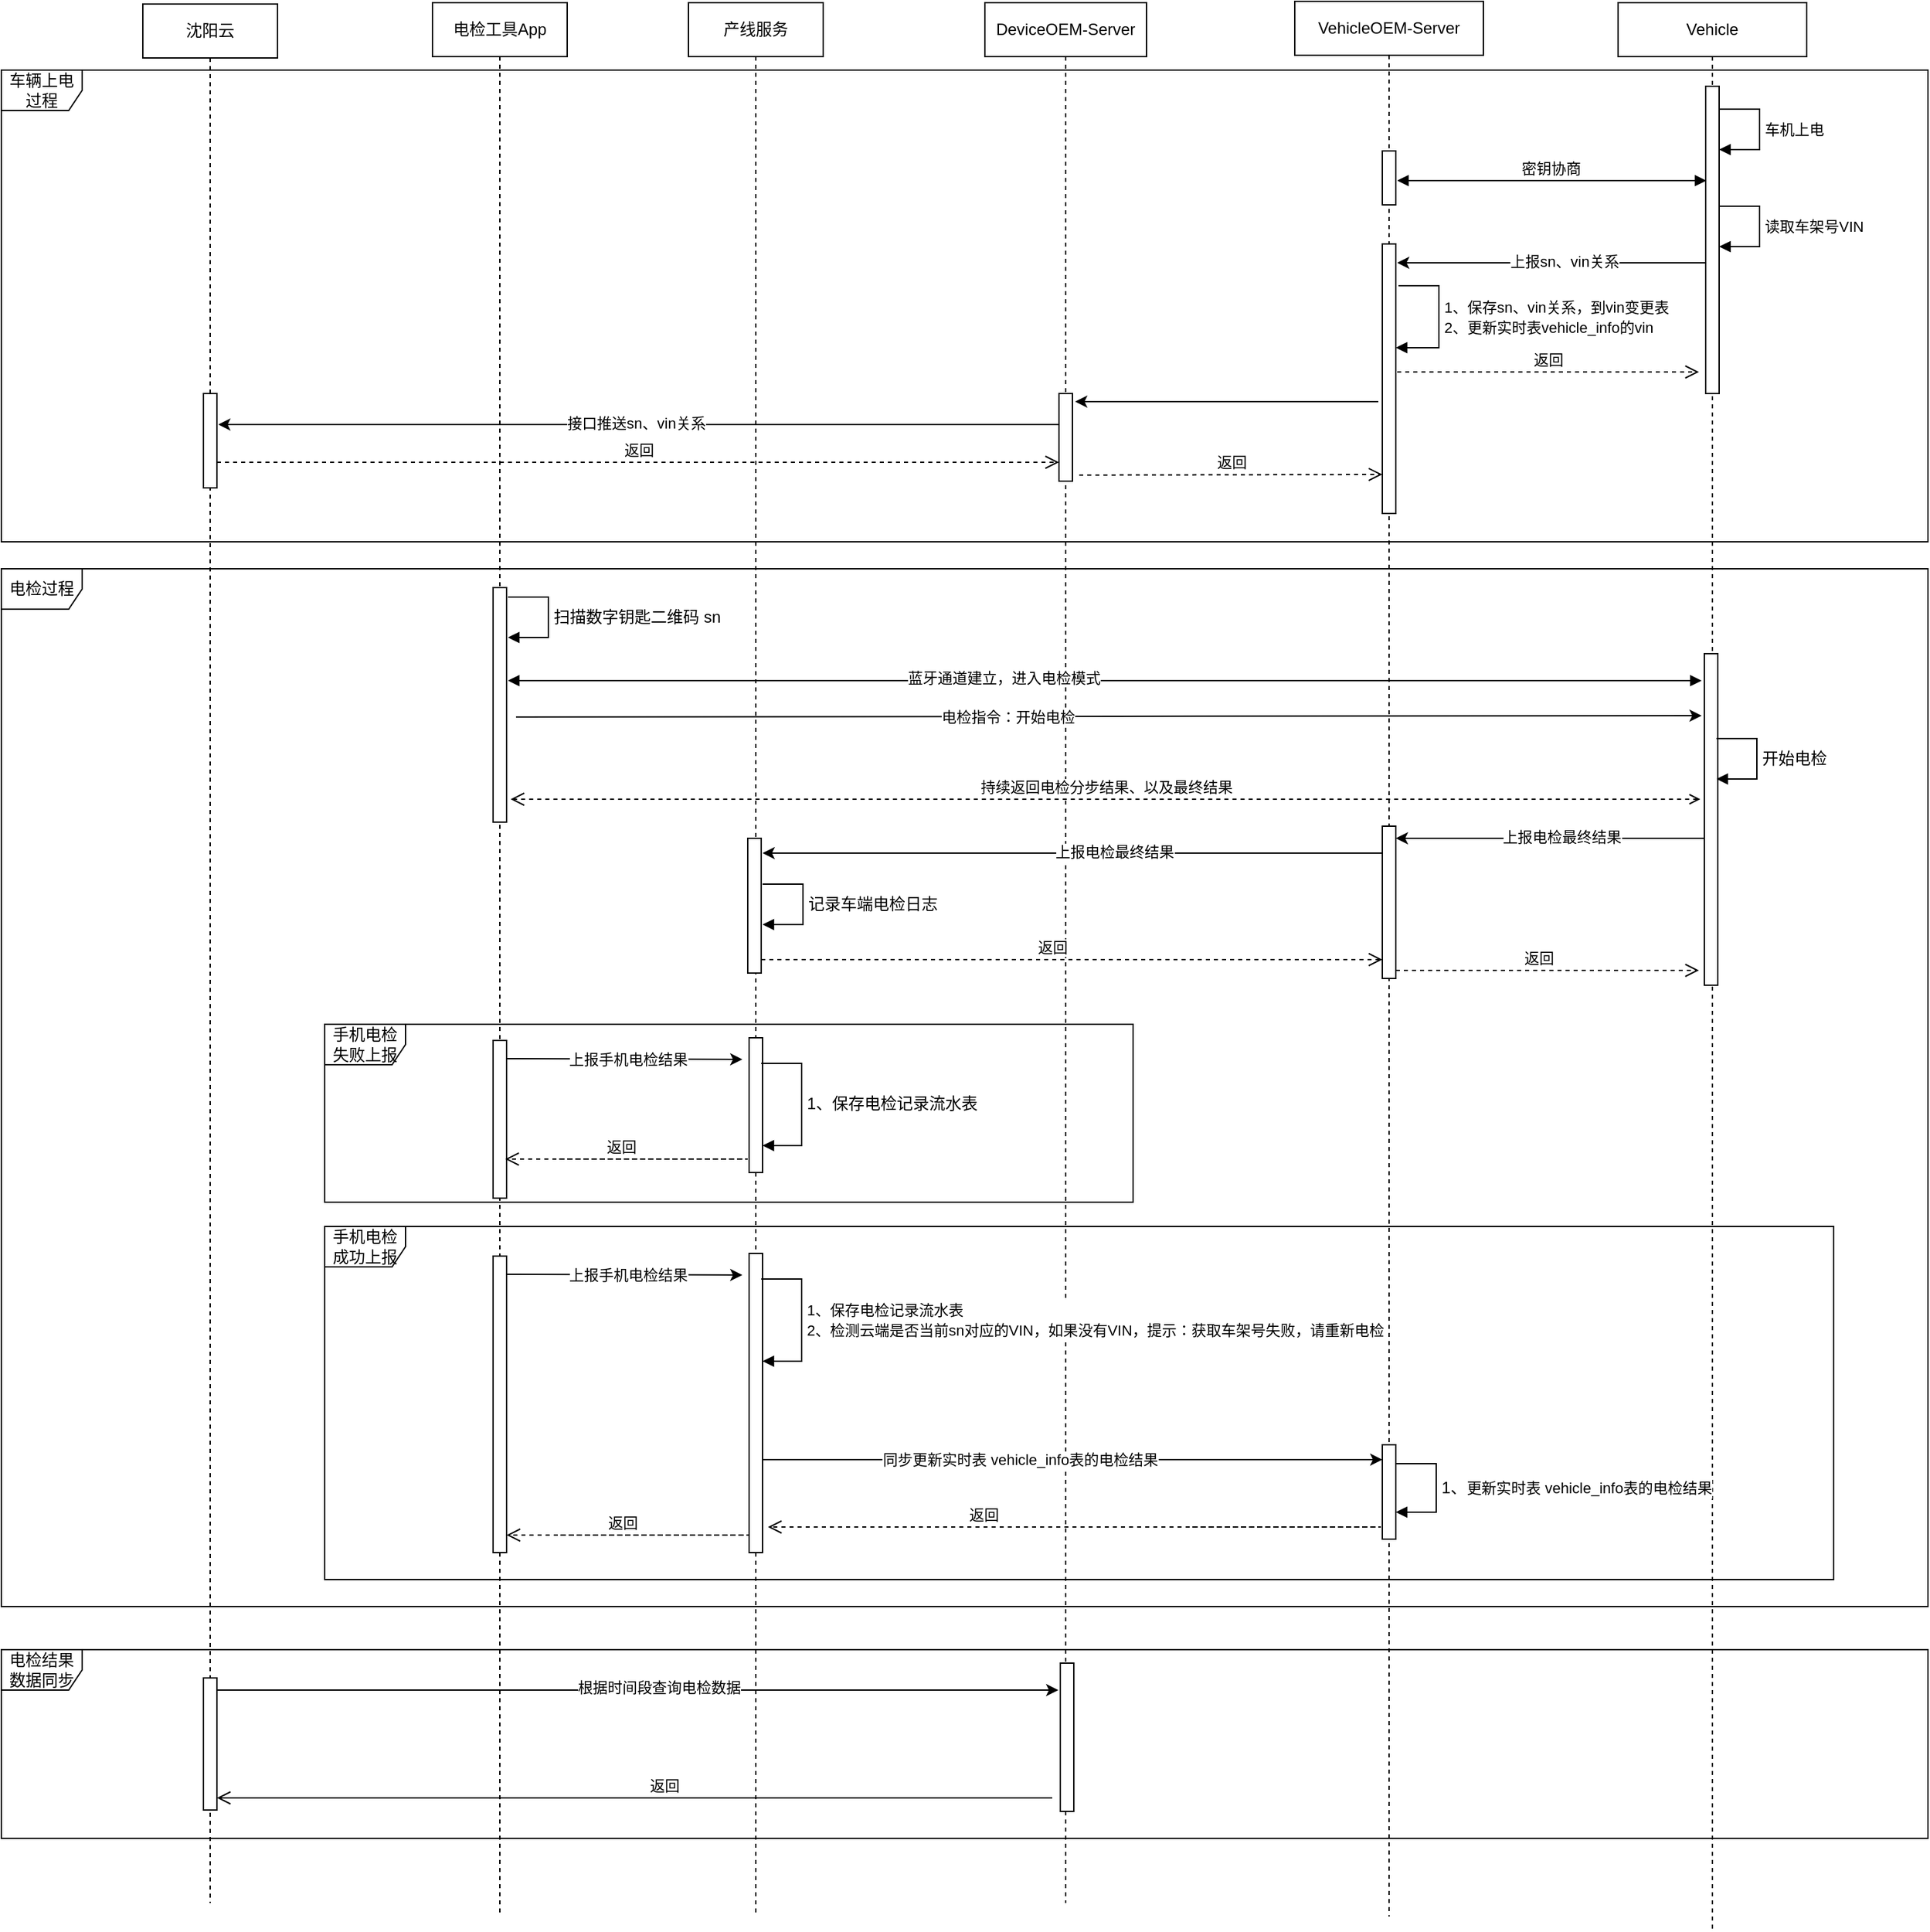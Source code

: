 <mxfile version="26.1.3">
  <diagram name="第 1 页" id="Y2cfiwyhvstEtxT1_A8s">
    <mxGraphModel dx="2555" dy="1036" grid="1" gridSize="10" guides="1" tooltips="1" connect="1" arrows="1" fold="1" page="1" pageScale="1" pageWidth="827" pageHeight="1169" math="0" shadow="0">
      <root>
        <mxCell id="0" />
        <mxCell id="1" parent="0" />
        <mxCell id="EPSpg4vrXXolNtLWQ77W-1" value="沈阳云" style="shape=umlLifeline;perimeter=lifelinePerimeter;whiteSpace=wrap;html=1;container=0;dropTarget=0;collapsible=0;recursiveResize=0;outlineConnect=0;portConstraint=eastwest;newEdgeStyle={&quot;edgeStyle&quot;:&quot;elbowEdgeStyle&quot;,&quot;elbow&quot;:&quot;vertical&quot;,&quot;curved&quot;:0,&quot;rounded&quot;:0};" parent="1" vertex="1">
          <mxGeometry x="-565" y="41" width="100" height="1409" as="geometry" />
        </mxCell>
        <mxCell id="fqpbMuoq7dwR4rhNb5Mh-19" value="返回" style="html=1;verticalAlign=bottom;endArrow=open;dashed=1;endSize=8;edgeStyle=elbowEdgeStyle;elbow=vertical;curved=0;rounded=0;" edge="1" parent="1">
          <mxGeometry x="0.463" relative="1" as="geometry">
            <mxPoint x="-101" y="1171" as="targetPoint" />
            <Array as="points">
              <mxPoint x="354" y="1171" />
            </Array>
            <mxPoint x="214" y="1171" as="sourcePoint" />
            <mxPoint as="offset" />
          </mxGeometry>
        </mxCell>
        <mxCell id="Os20RsgYe2a4jPq89aU4-20" value="Vehicle" style="shape=umlLifeline;perimeter=lifelinePerimeter;whiteSpace=wrap;html=1;container=0;dropTarget=0;collapsible=0;recursiveResize=0;outlineConnect=0;portConstraint=eastwest;newEdgeStyle={&quot;edgeStyle&quot;:&quot;elbowEdgeStyle&quot;,&quot;elbow&quot;:&quot;vertical&quot;,&quot;curved&quot;:0,&quot;rounded&quot;:0};" parent="1" vertex="1">
          <mxGeometry x="530" y="40" width="140" height="1430" as="geometry" />
        </mxCell>
        <mxCell id="Os20RsgYe2a4jPq89aU4-52" value="" style="html=1;points=[];perimeter=orthogonalPerimeter;outlineConnect=0;targetShapes=umlLifeline;portConstraint=eastwest;newEdgeStyle={&quot;edgeStyle&quot;:&quot;elbowEdgeStyle&quot;,&quot;elbow&quot;:&quot;vertical&quot;,&quot;curved&quot;:0,&quot;rounded&quot;:0};" parent="Os20RsgYe2a4jPq89aU4-20" vertex="1">
          <mxGeometry x="64" y="483" width="10" height="246" as="geometry" />
        </mxCell>
        <mxCell id="Os20RsgYe2a4jPq89aU4-1" value="电检工具App" style="shape=umlLifeline;perimeter=lifelinePerimeter;whiteSpace=wrap;html=1;container=0;dropTarget=0;collapsible=0;recursiveResize=0;outlineConnect=0;portConstraint=eastwest;newEdgeStyle={&quot;edgeStyle&quot;:&quot;elbowEdgeStyle&quot;,&quot;elbow&quot;:&quot;vertical&quot;,&quot;curved&quot;:0,&quot;rounded&quot;:0};" parent="1" vertex="1">
          <mxGeometry x="-350" y="40" width="100" height="1420" as="geometry" />
        </mxCell>
        <mxCell id="Os20RsgYe2a4jPq89aU4-3" value="" style="html=1;points=[];perimeter=orthogonalPerimeter;outlineConnect=0;targetShapes=umlLifeline;portConstraint=eastwest;newEdgeStyle={&quot;edgeStyle&quot;:&quot;elbowEdgeStyle&quot;,&quot;elbow&quot;:&quot;vertical&quot;,&quot;curved&quot;:0,&quot;rounded&quot;:0};" parent="Os20RsgYe2a4jPq89aU4-1" vertex="1">
          <mxGeometry x="45" y="434" width="10" height="174" as="geometry" />
        </mxCell>
        <mxCell id="EPSpg4vrXXolNtLWQ77W-13" value="" style="html=1;points=[];perimeter=orthogonalPerimeter;outlineConnect=0;targetShapes=umlLifeline;portConstraint=eastwest;newEdgeStyle={&quot;edgeStyle&quot;:&quot;elbowEdgeStyle&quot;,&quot;elbow&quot;:&quot;vertical&quot;,&quot;curved&quot;:0,&quot;rounded&quot;:0};" parent="Os20RsgYe2a4jPq89aU4-1" vertex="1">
          <mxGeometry x="45" y="770" width="10" height="117" as="geometry" />
        </mxCell>
        <mxCell id="Os20RsgYe2a4jPq89aU4-4" value="产线服务" style="shape=umlLifeline;perimeter=lifelinePerimeter;whiteSpace=wrap;html=1;container=0;dropTarget=0;collapsible=0;recursiveResize=0;outlineConnect=0;portConstraint=eastwest;newEdgeStyle={&quot;edgeStyle&quot;:&quot;elbowEdgeStyle&quot;,&quot;elbow&quot;:&quot;vertical&quot;,&quot;curved&quot;:0,&quot;rounded&quot;:0};" parent="1" vertex="1">
          <mxGeometry x="-160" y="40" width="100" height="1420" as="geometry" />
        </mxCell>
        <mxCell id="Os20RsgYe2a4jPq89aU4-56" value="" style="html=1;points=[];perimeter=orthogonalPerimeter;outlineConnect=0;targetShapes=umlLifeline;portConstraint=eastwest;newEdgeStyle={&quot;edgeStyle&quot;:&quot;elbowEdgeStyle&quot;,&quot;elbow&quot;:&quot;vertical&quot;,&quot;curved&quot;:0,&quot;rounded&quot;:0};" parent="Os20RsgYe2a4jPq89aU4-4" vertex="1">
          <mxGeometry x="45" y="768" width="10" height="100" as="geometry" />
        </mxCell>
        <mxCell id="Os20RsgYe2a4jPq89aU4-7" value="密钥协商" style="html=1;verticalAlign=bottom;endArrow=block;edgeStyle=elbowEdgeStyle;elbow=vertical;curved=0;rounded=0;startArrow=block;startFill=1;" parent="1" edge="1">
          <mxGeometry x="0.006" relative="1" as="geometry">
            <mxPoint x="595.5" y="172" as="sourcePoint" />
            <Array as="points" />
            <mxPoint x="366" y="172" as="targetPoint" />
            <mxPoint as="offset" />
          </mxGeometry>
        </mxCell>
        <mxCell id="Os20RsgYe2a4jPq89aU4-10" value="DeviceOEM-Server" style="shape=umlLifeline;perimeter=lifelinePerimeter;whiteSpace=wrap;html=1;container=0;dropTarget=0;collapsible=0;recursiveResize=0;outlineConnect=0;portConstraint=eastwest;newEdgeStyle={&quot;edgeStyle&quot;:&quot;elbowEdgeStyle&quot;,&quot;elbow&quot;:&quot;vertical&quot;,&quot;curved&quot;:0,&quot;rounded&quot;:0};" parent="1" vertex="1">
          <mxGeometry x="60" y="40" width="120" height="1410" as="geometry" />
        </mxCell>
        <mxCell id="Os20RsgYe2a4jPq89aU4-11" value="" style="html=1;points=[];perimeter=orthogonalPerimeter;outlineConnect=0;targetShapes=umlLifeline;portConstraint=eastwest;newEdgeStyle={&quot;edgeStyle&quot;:&quot;elbowEdgeStyle&quot;,&quot;elbow&quot;:&quot;vertical&quot;,&quot;curved&quot;:0,&quot;rounded&quot;:0};" parent="Os20RsgYe2a4jPq89aU4-10" vertex="1">
          <mxGeometry x="535" y="62" width="10" height="228" as="geometry" />
        </mxCell>
        <mxCell id="EPSpg4vrXXolNtLWQ77W-21" value="" style="html=1;points=[];perimeter=orthogonalPerimeter;outlineConnect=0;targetShapes=umlLifeline;portConstraint=eastwest;newEdgeStyle={&quot;edgeStyle&quot;:&quot;elbowEdgeStyle&quot;,&quot;elbow&quot;:&quot;vertical&quot;,&quot;curved&quot;:0,&quot;rounded&quot;:0};" parent="Os20RsgYe2a4jPq89aU4-10" vertex="1">
          <mxGeometry x="56" y="1232" width="10" height="110" as="geometry" />
        </mxCell>
        <mxCell id="Os20RsgYe2a4jPq89aU4-5" value="" style="html=1;points=[];perimeter=orthogonalPerimeter;outlineConnect=0;targetShapes=umlLifeline;portConstraint=eastwest;newEdgeStyle={&quot;edgeStyle&quot;:&quot;elbowEdgeStyle&quot;,&quot;elbow&quot;:&quot;vertical&quot;,&quot;curved&quot;:0,&quot;rounded&quot;:0};" parent="Os20RsgYe2a4jPq89aU4-10" vertex="1">
          <mxGeometry x="-580" y="290" width="10" height="70" as="geometry" />
        </mxCell>
        <mxCell id="Os20RsgYe2a4jPq89aU4-48" value="" style="endArrow=classic;html=1;rounded=0;" parent="Os20RsgYe2a4jPq89aU4-10" source="EPSpg4vrXXolNtLWQ77W-9" edge="1">
          <mxGeometry width="50" height="50" relative="1" as="geometry">
            <mxPoint x="95.5" y="313" as="sourcePoint" />
            <mxPoint x="-569" y="313" as="targetPoint" />
          </mxGeometry>
        </mxCell>
        <mxCell id="Os20RsgYe2a4jPq89aU4-49" value="接口推送sn、vin关系" style="edgeLabel;html=1;align=center;verticalAlign=middle;resizable=0;points=[];" parent="Os20RsgYe2a4jPq89aU4-48" vertex="1" connectable="0">
          <mxGeometry x="-0.17" y="2" relative="1" as="geometry">
            <mxPoint x="-55" y="-3" as="offset" />
          </mxGeometry>
        </mxCell>
        <mxCell id="EPSpg4vrXXolNtLWQ77W-9" value="" style="html=1;points=[];perimeter=orthogonalPerimeter;outlineConnect=0;targetShapes=umlLifeline;portConstraint=eastwest;newEdgeStyle={&quot;edgeStyle&quot;:&quot;elbowEdgeStyle&quot;,&quot;elbow&quot;:&quot;vertical&quot;,&quot;curved&quot;:0,&quot;rounded&quot;:0};" parent="Os20RsgYe2a4jPq89aU4-10" vertex="1">
          <mxGeometry x="55" y="290" width="10" height="65" as="geometry" />
        </mxCell>
        <mxCell id="EPSpg4vrXXolNtLWQ77W-10" value="" style="endArrow=classic;html=1;rounded=0;entryX=1.5;entryY=0.226;entryDx=0;entryDy=0;entryPerimeter=0;" parent="Os20RsgYe2a4jPq89aU4-10" edge="1">
          <mxGeometry width="50" height="50" relative="1" as="geometry">
            <mxPoint x="292" y="296" as="sourcePoint" />
            <mxPoint x="67" y="296" as="targetPoint" />
          </mxGeometry>
        </mxCell>
        <mxCell id="EPSpg4vrXXolNtLWQ77W-12" value="返回" style="html=1;verticalAlign=bottom;endArrow=open;dashed=1;endSize=8;edgeStyle=elbowEdgeStyle;elbow=vertical;curved=0;rounded=0;" parent="Os20RsgYe2a4jPq89aU4-10" edge="1">
          <mxGeometry relative="1" as="geometry">
            <mxPoint x="295" y="350" as="targetPoint" />
            <Array as="points">
              <mxPoint x="398" y="350" />
            </Array>
            <mxPoint x="70" y="350.5" as="sourcePoint" />
          </mxGeometry>
        </mxCell>
        <mxCell id="Os20RsgYe2a4jPq89aU4-9" value="返回" style="html=1;verticalAlign=bottom;endArrow=open;dashed=1;endSize=8;edgeStyle=elbowEdgeStyle;elbow=vertical;curved=0;rounded=0;" parent="Os20RsgYe2a4jPq89aU4-10" source="Os20RsgYe2a4jPq89aU4-5" edge="1">
          <mxGeometry relative="1" as="geometry">
            <mxPoint x="55" y="341" as="targetPoint" />
            <Array as="points">
              <mxPoint x="-510" y="341" />
            </Array>
            <mxPoint x="-600" y="341" as="sourcePoint" />
          </mxGeometry>
        </mxCell>
        <mxCell id="Os20RsgYe2a4jPq89aU4-17" value="VehicleOEM-Server" style="shape=umlLifeline;perimeter=lifelinePerimeter;whiteSpace=wrap;html=1;container=0;dropTarget=0;collapsible=0;recursiveResize=0;outlineConnect=0;portConstraint=eastwest;newEdgeStyle={&quot;edgeStyle&quot;:&quot;elbowEdgeStyle&quot;,&quot;elbow&quot;:&quot;vertical&quot;,&quot;curved&quot;:0,&quot;rounded&quot;:0};" parent="1" vertex="1">
          <mxGeometry x="290" y="39" width="140" height="1421" as="geometry" />
        </mxCell>
        <mxCell id="Os20RsgYe2a4jPq89aU4-41" value="" style="html=1;points=[];perimeter=orthogonalPerimeter;outlineConnect=0;targetShapes=umlLifeline;portConstraint=eastwest;newEdgeStyle={&quot;edgeStyle&quot;:&quot;elbowEdgeStyle&quot;,&quot;elbow&quot;:&quot;vertical&quot;,&quot;curved&quot;:0,&quot;rounded&quot;:0};" parent="Os20RsgYe2a4jPq89aU4-17" vertex="1">
          <mxGeometry x="65" y="111" width="10" height="40" as="geometry" />
        </mxCell>
        <mxCell id="Os20RsgYe2a4jPq89aU4-43" value="" style="html=1;points=[];perimeter=orthogonalPerimeter;outlineConnect=0;targetShapes=umlLifeline;portConstraint=eastwest;newEdgeStyle={&quot;edgeStyle&quot;:&quot;elbowEdgeStyle&quot;,&quot;elbow&quot;:&quot;vertical&quot;,&quot;curved&quot;:0,&quot;rounded&quot;:0};" parent="Os20RsgYe2a4jPq89aU4-17" vertex="1">
          <mxGeometry x="65" y="180" width="10" height="200" as="geometry" />
        </mxCell>
        <mxCell id="Os20RsgYe2a4jPq89aU4-30" value="扫描数字钥匙二维码 sn" style="html=1;align=left;spacingLeft=2;endArrow=block;rounded=0;edgeStyle=orthogonalEdgeStyle;curved=0;rounded=0;fontFamily=Helvetica;fontSize=12;fontColor=default;" parent="1" edge="1">
          <mxGeometry relative="1" as="geometry">
            <mxPoint x="-294" y="481" as="sourcePoint" />
            <Array as="points">
              <mxPoint x="-264" y="481" />
              <mxPoint x="-264" y="511" />
            </Array>
            <mxPoint x="-294" y="511" as="targetPoint" />
            <mxPoint as="offset" />
          </mxGeometry>
        </mxCell>
        <mxCell id="Os20RsgYe2a4jPq89aU4-32" value="" style="endArrow=block;html=1;rounded=0;startArrow=block;startFill=1;endFill=1;" parent="1" edge="1">
          <mxGeometry width="50" height="50" relative="1" as="geometry">
            <mxPoint x="-294" y="543" as="sourcePoint" />
            <mxPoint x="592" y="543" as="targetPoint" />
          </mxGeometry>
        </mxCell>
        <mxCell id="Os20RsgYe2a4jPq89aU4-33" value="蓝牙通道建立，进入电检模式" style="edgeLabel;html=1;align=center;verticalAlign=middle;resizable=0;points=[];" parent="Os20RsgYe2a4jPq89aU4-32" vertex="1" connectable="0">
          <mxGeometry x="-0.17" y="2" relative="1" as="geometry">
            <mxPoint as="offset" />
          </mxGeometry>
        </mxCell>
        <mxCell id="Os20RsgYe2a4jPq89aU4-23" value="&lt;font style=&quot;font-size: 11px;&quot;&gt;车机上电&lt;/font&gt;" style="html=1;align=left;spacingLeft=2;endArrow=block;rounded=0;edgeStyle=orthogonalEdgeStyle;curved=0;rounded=0;fontFamily=Helvetica;fontSize=12;fontColor=default;" parent="1" edge="1">
          <mxGeometry relative="1" as="geometry">
            <mxPoint x="605" y="119" as="sourcePoint" />
            <Array as="points">
              <mxPoint x="635" y="119" />
              <mxPoint x="635" y="149" />
            </Array>
            <mxPoint x="605" y="149" as="targetPoint" />
            <mxPoint as="offset" />
          </mxGeometry>
        </mxCell>
        <mxCell id="Os20RsgYe2a4jPq89aU4-42" value="&lt;font style=&quot;font-size: 11px;&quot;&gt;读取车架号VIN&lt;/font&gt;" style="html=1;align=left;spacingLeft=2;endArrow=block;rounded=0;edgeStyle=orthogonalEdgeStyle;curved=0;rounded=0;fontFamily=Helvetica;fontSize=12;fontColor=default;" parent="1" edge="1">
          <mxGeometry relative="1" as="geometry">
            <mxPoint x="605" y="191" as="sourcePoint" />
            <Array as="points">
              <mxPoint x="635" y="191" />
              <mxPoint x="635" y="221" />
            </Array>
            <mxPoint x="605" y="221" as="targetPoint" />
          </mxGeometry>
        </mxCell>
        <mxCell id="Os20RsgYe2a4jPq89aU4-44" value="" style="endArrow=classic;html=1;rounded=0;" parent="1" edge="1">
          <mxGeometry width="50" height="50" relative="1" as="geometry">
            <mxPoint x="595.5" y="233" as="sourcePoint" />
            <mxPoint x="366" y="233" as="targetPoint" />
          </mxGeometry>
        </mxCell>
        <mxCell id="Os20RsgYe2a4jPq89aU4-45" value="上报sn、vin关系" style="edgeLabel;html=1;align=center;verticalAlign=middle;resizable=0;points=[];" parent="Os20RsgYe2a4jPq89aU4-44" vertex="1" connectable="0">
          <mxGeometry x="-0.17" y="2" relative="1" as="geometry">
            <mxPoint x="-11" y="-3" as="offset" />
          </mxGeometry>
        </mxCell>
        <mxCell id="Os20RsgYe2a4jPq89aU4-46" value="&lt;font style=&quot;font-size: 11px;&quot;&gt;1、保存sn、vin关系，到vin变更表&lt;br&gt;2、更新实时表vehicle_info的vin&lt;/font&gt;" style="html=1;align=left;spacingLeft=2;endArrow=block;rounded=0;edgeStyle=orthogonalEdgeStyle;curved=0;rounded=0;fontFamily=Helvetica;fontSize=12;fontColor=default;" parent="1" edge="1">
          <mxGeometry relative="1" as="geometry">
            <mxPoint x="370" y="250" as="sourcePoint" />
            <Array as="points">
              <mxPoint x="367" y="250" />
              <mxPoint x="397" y="250" />
              <mxPoint x="397" y="296" />
            </Array>
            <mxPoint x="365" y="296" as="targetPoint" />
          </mxGeometry>
        </mxCell>
        <mxCell id="Os20RsgYe2a4jPq89aU4-51" value="返回" style="html=1;verticalAlign=bottom;endArrow=open;dashed=1;endSize=8;edgeStyle=elbowEdgeStyle;elbow=vertical;curved=0;rounded=0;" parent="1" edge="1">
          <mxGeometry relative="1" as="geometry">
            <mxPoint x="590" y="314" as="targetPoint" />
            <Array as="points">
              <mxPoint x="456" y="314" />
            </Array>
            <mxPoint x="366" y="314" as="sourcePoint" />
          </mxGeometry>
        </mxCell>
        <mxCell id="Os20RsgYe2a4jPq89aU4-13" value="" style="endArrow=classic;html=1;rounded=0;" parent="1" edge="1">
          <mxGeometry width="50" height="50" relative="1" as="geometry">
            <mxPoint x="-288" y="570" as="sourcePoint" />
            <mxPoint x="592" y="569" as="targetPoint" />
          </mxGeometry>
        </mxCell>
        <mxCell id="Os20RsgYe2a4jPq89aU4-14" value="电检指令：开始电检" style="edgeLabel;html=1;align=center;verticalAlign=middle;resizable=0;points=[];" parent="Os20RsgYe2a4jPq89aU4-13" vertex="1" connectable="0">
          <mxGeometry x="-0.17" y="2" relative="1" as="geometry">
            <mxPoint y="2" as="offset" />
          </mxGeometry>
        </mxCell>
        <mxCell id="Os20RsgYe2a4jPq89aU4-16" value="开始电检" style="html=1;align=left;spacingLeft=2;endArrow=block;rounded=0;edgeStyle=orthogonalEdgeStyle;curved=0;rounded=0;fontFamily=Helvetica;fontSize=12;fontColor=default;" parent="1" edge="1">
          <mxGeometry relative="1" as="geometry">
            <mxPoint x="603" y="586" as="sourcePoint" />
            <Array as="points">
              <mxPoint x="633" y="586" />
              <mxPoint x="633" y="616" />
            </Array>
            <mxPoint x="603" y="616" as="targetPoint" />
          </mxGeometry>
        </mxCell>
        <mxCell id="Os20RsgYe2a4jPq89aU4-15" value="持续返回电检分步结果、以及最终结果" style="html=1;verticalAlign=bottom;endArrow=open;endSize=8;edgeStyle=elbowEdgeStyle;elbow=vertical;curved=0;rounded=0;startArrow=open;startFill=0;dashed=1;" parent="1" edge="1">
          <mxGeometry x="-0.0" relative="1" as="geometry">
            <mxPoint x="-292" y="631" as="targetPoint" />
            <Array as="points" />
            <mxPoint x="591" y="631" as="sourcePoint" />
            <mxPoint as="offset" />
          </mxGeometry>
        </mxCell>
        <mxCell id="Os20RsgYe2a4jPq89aU4-54" value="" style="endArrow=classic;html=1;rounded=0;" parent="1" edge="1">
          <mxGeometry width="50" height="50" relative="1" as="geometry">
            <mxPoint x="-295" y="823.5" as="sourcePoint" />
            <mxPoint x="-120" y="824" as="targetPoint" />
          </mxGeometry>
        </mxCell>
        <mxCell id="Os20RsgYe2a4jPq89aU4-55" value="上报手机电检结果" style="edgeLabel;html=1;align=center;verticalAlign=middle;resizable=0;points=[];" parent="Os20RsgYe2a4jPq89aU4-54" vertex="1" connectable="0">
          <mxGeometry x="-0.17" y="2" relative="1" as="geometry">
            <mxPoint x="17" y="2" as="offset" />
          </mxGeometry>
        </mxCell>
        <mxCell id="Os20RsgYe2a4jPq89aU4-57" value="" style="endArrow=classic;html=1;rounded=0;entryX=1.1;entryY=0.2;entryDx=0;entryDy=0;entryPerimeter=0;" parent="1" edge="1">
          <mxGeometry width="50" height="50" relative="1" as="geometry">
            <mxPoint x="360" y="671" as="sourcePoint" />
            <mxPoint x="-105.0" y="671" as="targetPoint" />
          </mxGeometry>
        </mxCell>
        <mxCell id="Os20RsgYe2a4jPq89aU4-58" value="上报电检最终结果" style="edgeLabel;html=1;align=center;verticalAlign=middle;resizable=0;points=[];" parent="Os20RsgYe2a4jPq89aU4-57" vertex="1" connectable="0">
          <mxGeometry x="-0.17" y="2" relative="1" as="geometry">
            <mxPoint x="-11" y="-3" as="offset" />
          </mxGeometry>
        </mxCell>
        <mxCell id="Os20RsgYe2a4jPq89aU4-59" value="" style="html=1;points=[];perimeter=orthogonalPerimeter;outlineConnect=0;targetShapes=umlLifeline;portConstraint=eastwest;newEdgeStyle={&quot;edgeStyle&quot;:&quot;elbowEdgeStyle&quot;,&quot;elbow&quot;:&quot;vertical&quot;,&quot;curved&quot;:0,&quot;rounded&quot;:0};" parent="1" vertex="1">
          <mxGeometry x="-116" y="660" width="10" height="100" as="geometry" />
        </mxCell>
        <mxCell id="Os20RsgYe2a4jPq89aU4-60" value="记录车端电检日志" style="html=1;align=left;spacingLeft=2;endArrow=block;rounded=0;edgeStyle=orthogonalEdgeStyle;curved=0;rounded=0;fontFamily=Helvetica;fontSize=12;fontColor=default;" parent="1" edge="1">
          <mxGeometry relative="1" as="geometry">
            <mxPoint x="-105" y="694" as="sourcePoint" />
            <Array as="points">
              <mxPoint x="-75" y="694" />
              <mxPoint x="-75" y="724" />
            </Array>
            <mxPoint x="-105" y="724" as="targetPoint" />
          </mxGeometry>
        </mxCell>
        <mxCell id="Os20RsgYe2a4jPq89aU4-61" value="返回" style="html=1;verticalAlign=bottom;endArrow=open;dashed=1;endSize=8;edgeStyle=elbowEdgeStyle;elbow=vertical;curved=0;rounded=0;" parent="1" source="Os20RsgYe2a4jPq89aU4-59" target="EPSpg4vrXXolNtLWQ77W-14" edge="1">
          <mxGeometry x="-0.064" relative="1" as="geometry">
            <mxPoint x="340" y="750" as="targetPoint" />
            <Array as="points">
              <mxPoint x="230" y="750" />
            </Array>
            <mxPoint x="367" y="750" as="sourcePoint" />
            <mxPoint as="offset" />
          </mxGeometry>
        </mxCell>
        <mxCell id="Os20RsgYe2a4jPq89aU4-62" value="返回" style="html=1;verticalAlign=bottom;endArrow=open;dashed=1;endSize=8;edgeStyle=elbowEdgeStyle;elbow=vertical;curved=0;rounded=0;" parent="1" edge="1">
          <mxGeometry x="0.463" relative="1" as="geometry">
            <mxPoint x="-296" y="898" as="targetPoint" />
            <Array as="points">
              <mxPoint x="-116" y="898" />
            </Array>
            <mxPoint x="-256" y="898" as="sourcePoint" />
            <mxPoint as="offset" />
          </mxGeometry>
        </mxCell>
        <mxCell id="Os20RsgYe2a4jPq89aU4-68" value="电检过程" style="shape=umlFrame;whiteSpace=wrap;html=1;pointerEvents=0;sketch=0;strokeColor=default;align=center;verticalAlign=middle;fontFamily=Helvetica;fontSize=12;fontColor=default;fillColor=default;" parent="1" vertex="1">
          <mxGeometry x="-670" y="460" width="1430" height="770" as="geometry" />
        </mxCell>
        <mxCell id="Os20RsgYe2a4jPq89aU4-69" value="车辆上电过程" style="shape=umlFrame;whiteSpace=wrap;html=1;pointerEvents=0;sketch=0;strokeColor=default;align=center;verticalAlign=middle;fontFamily=Helvetica;fontSize=12;fontColor=default;fillColor=default;" parent="1" vertex="1">
          <mxGeometry x="-670" y="90" width="1430" height="350" as="geometry" />
        </mxCell>
        <mxCell id="EPSpg4vrXXolNtLWQ77W-14" value="" style="html=1;points=[];perimeter=orthogonalPerimeter;outlineConnect=0;targetShapes=umlLifeline;portConstraint=eastwest;newEdgeStyle={&quot;edgeStyle&quot;:&quot;elbowEdgeStyle&quot;,&quot;elbow&quot;:&quot;vertical&quot;,&quot;curved&quot;:0,&quot;rounded&quot;:0};" parent="1" vertex="1">
          <mxGeometry x="355" y="651" width="10" height="113" as="geometry" />
        </mxCell>
        <mxCell id="EPSpg4vrXXolNtLWQ77W-15" value="" style="endArrow=classic;html=1;rounded=0;entryX=1.1;entryY=0.2;entryDx=0;entryDy=0;entryPerimeter=0;" parent="1" edge="1">
          <mxGeometry width="50" height="50" relative="1" as="geometry">
            <mxPoint x="594" y="660" as="sourcePoint" />
            <mxPoint x="365" y="660" as="targetPoint" />
          </mxGeometry>
        </mxCell>
        <mxCell id="EPSpg4vrXXolNtLWQ77W-16" value="上报电检最终结果" style="edgeLabel;html=1;align=center;verticalAlign=middle;resizable=0;points=[];" parent="EPSpg4vrXXolNtLWQ77W-15" vertex="1" connectable="0">
          <mxGeometry x="-0.17" y="2" relative="1" as="geometry">
            <mxPoint x="-11" y="-3" as="offset" />
          </mxGeometry>
        </mxCell>
        <mxCell id="EPSpg4vrXXolNtLWQ77W-17" value="返回" style="html=1;verticalAlign=bottom;endArrow=open;dashed=1;endSize=8;edgeStyle=elbowEdgeStyle;elbow=vertical;curved=0;rounded=0;" parent="1" edge="1" source="EPSpg4vrXXolNtLWQ77W-14">
          <mxGeometry x="-0.064" relative="1" as="geometry">
            <mxPoint x="590" y="758" as="targetPoint" />
            <Array as="points">
              <mxPoint x="490" y="758" />
            </Array>
            <mxPoint x="380" y="758" as="sourcePoint" />
            <mxPoint as="offset" />
          </mxGeometry>
        </mxCell>
        <mxCell id="EPSpg4vrXXolNtLWQ77W-19" value="" style="endArrow=classic;html=1;rounded=0;" parent="1" edge="1">
          <mxGeometry width="50" height="50" relative="1" as="geometry">
            <mxPoint x="-510" y="1292" as="sourcePoint" />
            <mxPoint x="114.5" y="1292" as="targetPoint" />
          </mxGeometry>
        </mxCell>
        <mxCell id="EPSpg4vrXXolNtLWQ77W-20" value="&lt;span style=&quot;text-align: left;&quot;&gt;&lt;font&gt;根据时间段查询电检数据&lt;/font&gt;&lt;/span&gt;" style="edgeLabel;html=1;align=center;verticalAlign=middle;resizable=0;points=[];" parent="EPSpg4vrXXolNtLWQ77W-19" vertex="1" connectable="0">
          <mxGeometry x="-0.17" y="2" relative="1" as="geometry">
            <mxPoint x="69" as="offset" />
          </mxGeometry>
        </mxCell>
        <mxCell id="EPSpg4vrXXolNtLWQ77W-25" value="返回" style="html=1;verticalAlign=bottom;endArrow=open;dashed=1;endSize=8;edgeStyle=elbowEdgeStyle;elbow=vertical;curved=0;rounded=0;" parent="1" edge="1">
          <mxGeometry x="0.463" relative="1" as="geometry">
            <mxPoint x="-510" y="1372" as="targetPoint" />
            <Array as="points">
              <mxPoint x="110" y="1372" />
            </Array>
            <mxPoint x="-505" y="1372" as="sourcePoint" />
            <mxPoint as="offset" />
          </mxGeometry>
        </mxCell>
        <mxCell id="EPSpg4vrXXolNtLWQ77W-26" value="电检结果数据同步" style="shape=umlFrame;whiteSpace=wrap;html=1;pointerEvents=0;sketch=0;strokeColor=default;align=center;verticalAlign=middle;fontFamily=Helvetica;fontSize=12;fontColor=default;fillColor=default;" parent="1" vertex="1">
          <mxGeometry x="-670" y="1262" width="1430" height="140" as="geometry" />
        </mxCell>
        <mxCell id="fqpbMuoq7dwR4rhNb5Mh-3" value="1、保存电检记录流水表" style="html=1;align=left;spacingLeft=2;endArrow=block;rounded=0;edgeStyle=orthogonalEdgeStyle;curved=0;rounded=0;fontFamily=Helvetica;fontSize=12;fontColor=default;" edge="1" parent="1" target="Os20RsgYe2a4jPq89aU4-56">
          <mxGeometry relative="1" as="geometry">
            <mxPoint x="-106" y="827" as="sourcePoint" />
            <Array as="points">
              <mxPoint x="-76" y="827" />
              <mxPoint x="-76" y="888" />
            </Array>
            <mxPoint x="-106" y="857" as="targetPoint" />
            <mxPoint as="offset" />
          </mxGeometry>
        </mxCell>
        <mxCell id="fqpbMuoq7dwR4rhNb5Mh-6" value="手机电检失败上报" style="shape=umlFrame;whiteSpace=wrap;html=1;pointerEvents=0;sketch=0;strokeColor=default;align=center;verticalAlign=middle;fontFamily=Helvetica;fontSize=12;fontColor=default;fillColor=default;" vertex="1" parent="1">
          <mxGeometry x="-430" y="798" width="600" height="132" as="geometry" />
        </mxCell>
        <mxCell id="fqpbMuoq7dwR4rhNb5Mh-7" value="" style="html=1;points=[];perimeter=orthogonalPerimeter;outlineConnect=0;targetShapes=umlLifeline;portConstraint=eastwest;newEdgeStyle={&quot;edgeStyle&quot;:&quot;elbowEdgeStyle&quot;,&quot;elbow&quot;:&quot;vertical&quot;,&quot;curved&quot;:0,&quot;rounded&quot;:0};" vertex="1" parent="1">
          <mxGeometry x="-305" y="970" width="10" height="220" as="geometry" />
        </mxCell>
        <mxCell id="fqpbMuoq7dwR4rhNb5Mh-8" value="" style="html=1;points=[];perimeter=orthogonalPerimeter;outlineConnect=0;targetShapes=umlLifeline;portConstraint=eastwest;newEdgeStyle={&quot;edgeStyle&quot;:&quot;elbowEdgeStyle&quot;,&quot;elbow&quot;:&quot;vertical&quot;,&quot;curved&quot;:0,&quot;rounded&quot;:0};" vertex="1" parent="1">
          <mxGeometry x="-115" y="968" width="10" height="222" as="geometry" />
        </mxCell>
        <mxCell id="fqpbMuoq7dwR4rhNb5Mh-9" value="" style="endArrow=classic;html=1;rounded=0;" edge="1" parent="1">
          <mxGeometry width="50" height="50" relative="1" as="geometry">
            <mxPoint x="-295" y="983.5" as="sourcePoint" />
            <mxPoint x="-120" y="984" as="targetPoint" />
          </mxGeometry>
        </mxCell>
        <mxCell id="fqpbMuoq7dwR4rhNb5Mh-10" value="上报手机电检结果" style="edgeLabel;html=1;align=center;verticalAlign=middle;resizable=0;points=[];" vertex="1" connectable="0" parent="fqpbMuoq7dwR4rhNb5Mh-9">
          <mxGeometry x="-0.17" y="2" relative="1" as="geometry">
            <mxPoint x="17" y="2" as="offset" />
          </mxGeometry>
        </mxCell>
        <mxCell id="fqpbMuoq7dwR4rhNb5Mh-11" value="返回" style="html=1;verticalAlign=bottom;endArrow=open;dashed=1;endSize=8;edgeStyle=elbowEdgeStyle;elbow=vertical;curved=0;rounded=0;" edge="1" parent="1">
          <mxGeometry x="0.463" relative="1" as="geometry">
            <mxPoint x="-295" y="1177" as="targetPoint" />
            <Array as="points">
              <mxPoint x="-115" y="1177" />
            </Array>
            <mxPoint x="-255" y="1177" as="sourcePoint" />
            <mxPoint as="offset" />
          </mxGeometry>
        </mxCell>
        <mxCell id="fqpbMuoq7dwR4rhNb5Mh-12" value="&lt;font style=&quot;font-size: 11px;&quot;&gt;1、保存电检记录流水表&lt;br&gt;2、检测云端是否当前sn对应的VIN，如果没有VIN，提示：获取车架号失败，请重新电检&lt;/font&gt;" style="html=1;align=left;spacingLeft=2;endArrow=block;rounded=0;edgeStyle=orthogonalEdgeStyle;curved=0;rounded=0;fontFamily=Helvetica;fontSize=12;fontColor=default;" edge="1" parent="1" target="fqpbMuoq7dwR4rhNb5Mh-8">
          <mxGeometry relative="1" as="geometry">
            <mxPoint x="-106" y="987" as="sourcePoint" />
            <Array as="points">
              <mxPoint x="-76" y="987" />
              <mxPoint x="-76" y="1048" />
            </Array>
            <mxPoint x="-106" y="1017" as="targetPoint" />
            <mxPoint as="offset" />
          </mxGeometry>
        </mxCell>
        <mxCell id="fqpbMuoq7dwR4rhNb5Mh-13" value="手机电检成功上报" style="shape=umlFrame;whiteSpace=wrap;html=1;pointerEvents=0;sketch=0;strokeColor=default;align=center;verticalAlign=middle;fontFamily=Helvetica;fontSize=12;fontColor=default;fillColor=default;" vertex="1" parent="1">
          <mxGeometry x="-430" y="948" width="1120" height="262" as="geometry" />
        </mxCell>
        <mxCell id="fqpbMuoq7dwR4rhNb5Mh-14" value="" style="endArrow=classic;html=1;rounded=0;" edge="1" parent="1" target="fqpbMuoq7dwR4rhNb5Mh-16">
          <mxGeometry width="50" height="50" relative="1" as="geometry">
            <mxPoint x="-105" y="1121" as="sourcePoint" />
            <mxPoint x="360" y="1120" as="targetPoint" />
          </mxGeometry>
        </mxCell>
        <mxCell id="fqpbMuoq7dwR4rhNb5Mh-15" value="同步更新实时表 vehicle_info表的电检结果" style="edgeLabel;html=1;align=center;verticalAlign=middle;resizable=0;points=[];" vertex="1" connectable="0" parent="fqpbMuoq7dwR4rhNb5Mh-14">
          <mxGeometry x="-0.17" y="2" relative="1" as="geometry">
            <mxPoint y="2" as="offset" />
          </mxGeometry>
        </mxCell>
        <mxCell id="fqpbMuoq7dwR4rhNb5Mh-16" value="" style="html=1;points=[];perimeter=orthogonalPerimeter;outlineConnect=0;targetShapes=umlLifeline;portConstraint=eastwest;newEdgeStyle={&quot;edgeStyle&quot;:&quot;elbowEdgeStyle&quot;,&quot;elbow&quot;:&quot;vertical&quot;,&quot;curved&quot;:0,&quot;rounded&quot;:0};" vertex="1" parent="1">
          <mxGeometry x="355" y="1110" width="10" height="70" as="geometry" />
        </mxCell>
        <mxCell id="fqpbMuoq7dwR4rhNb5Mh-18" value="1、&lt;span style=&quot;font-size: 11px; text-align: center;&quot;&gt;更新实时表 vehicle_info表的电检结果&lt;/span&gt;" style="html=1;align=left;spacingLeft=2;endArrow=block;rounded=0;edgeStyle=orthogonalEdgeStyle;curved=0;rounded=0;fontFamily=Helvetica;fontSize=12;fontColor=default;" edge="1" parent="1" target="fqpbMuoq7dwR4rhNb5Mh-16">
          <mxGeometry relative="1" as="geometry">
            <mxPoint x="365" y="1124" as="sourcePoint" />
            <Array as="points">
              <mxPoint x="395" y="1124" />
              <mxPoint x="395" y="1160" />
            </Array>
            <mxPoint x="366" y="1185" as="targetPoint" />
            <mxPoint as="offset" />
          </mxGeometry>
        </mxCell>
        <mxCell id="EPSpg4vrXXolNtLWQ77W-18" value="" style="html=1;points=[];perimeter=orthogonalPerimeter;outlineConnect=0;targetShapes=umlLifeline;portConstraint=eastwest;newEdgeStyle={&quot;edgeStyle&quot;:&quot;elbowEdgeStyle&quot;,&quot;elbow&quot;:&quot;vertical&quot;,&quot;curved&quot;:0,&quot;rounded&quot;:0};" parent="1" vertex="1">
          <mxGeometry x="-520" y="1283" width="10" height="98" as="geometry" />
        </mxCell>
      </root>
    </mxGraphModel>
  </diagram>
</mxfile>
